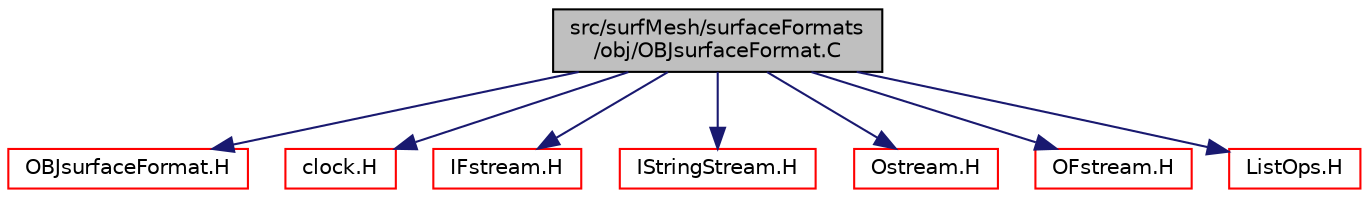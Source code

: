 digraph "src/surfMesh/surfaceFormats/obj/OBJsurfaceFormat.C"
{
  bgcolor="transparent";
  edge [fontname="Helvetica",fontsize="10",labelfontname="Helvetica",labelfontsize="10"];
  node [fontname="Helvetica",fontsize="10",shape=record];
  Node1 [label="src/surfMesh/surfaceFormats\l/obj/OBJsurfaceFormat.C",height=0.2,width=0.4,color="black", fillcolor="grey75", style="filled", fontcolor="black"];
  Node1 -> Node2 [color="midnightblue",fontsize="10",style="solid",fontname="Helvetica"];
  Node2 [label="OBJsurfaceFormat.H",height=0.2,width=0.4,color="red",URL="$a09839.html"];
  Node1 -> Node3 [color="midnightblue",fontsize="10",style="solid",fontname="Helvetica"];
  Node3 [label="clock.H",height=0.2,width=0.4,color="red",URL="$a08152.html"];
  Node1 -> Node4 [color="midnightblue",fontsize="10",style="solid",fontname="Helvetica"];
  Node4 [label="IFstream.H",height=0.2,width=0.4,color="red",URL="$a07769.html"];
  Node1 -> Node5 [color="midnightblue",fontsize="10",style="solid",fontname="Helvetica"];
  Node5 [label="IStringStream.H",height=0.2,width=0.4,color="red",URL="$a07821.html"];
  Node1 -> Node6 [color="midnightblue",fontsize="10",style="solid",fontname="Helvetica"];
  Node6 [label="Ostream.H",height=0.2,width=0.4,color="red",URL="$a07784.html"];
  Node1 -> Node7 [color="midnightblue",fontsize="10",style="solid",fontname="Helvetica"];
  Node7 [label="OFstream.H",height=0.2,width=0.4,color="red",URL="$a07771.html"];
  Node1 -> Node8 [color="midnightblue",fontsize="10",style="solid",fontname="Helvetica"];
  Node8 [label="ListOps.H",height=0.2,width=0.4,color="red",URL="$a07645.html",tooltip="Various functions to operate on Lists. "];
}
